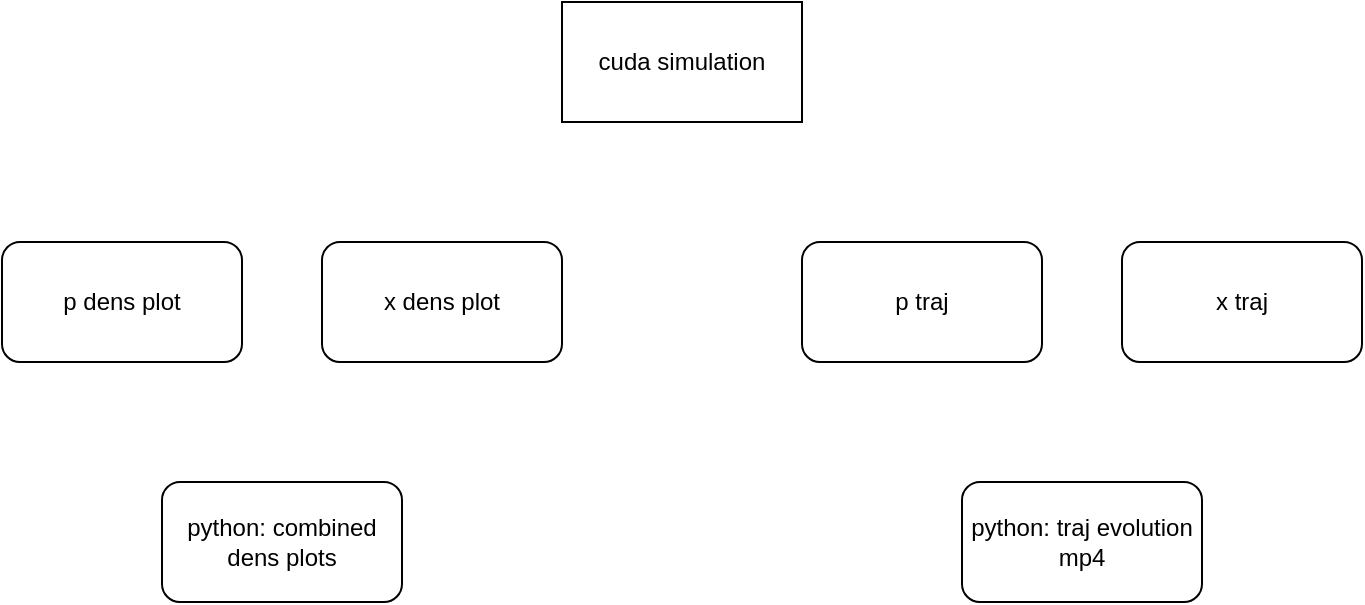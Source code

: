 <mxfile version="15.4.0" type="device"><diagram id="5gyA-7WvM6GoRZx_yjE0" name="Page-1"><mxGraphModel dx="1422" dy="816" grid="1" gridSize="10" guides="1" tooltips="1" connect="1" arrows="1" fold="1" page="1" pageScale="1" pageWidth="850" pageHeight="1100" math="0" shadow="0"><root><mxCell id="0"/><mxCell id="1" parent="0"/><mxCell id="5OlkXOT--_ESiZCwAjHm-1" value="cuda simulation" style="rounded=0;whiteSpace=wrap;html=1;" vertex="1" parent="1"><mxGeometry x="360" y="40" width="120" height="60" as="geometry"/></mxCell><mxCell id="5OlkXOT--_ESiZCwAjHm-2" value="x dens plot" style="rounded=1;whiteSpace=wrap;html=1;" vertex="1" parent="1"><mxGeometry x="240" y="160" width="120" height="60" as="geometry"/></mxCell><mxCell id="5OlkXOT--_ESiZCwAjHm-3" value="x traj" style="rounded=1;whiteSpace=wrap;html=1;" vertex="1" parent="1"><mxGeometry x="640" y="160" width="120" height="60" as="geometry"/></mxCell><mxCell id="5OlkXOT--_ESiZCwAjHm-4" value="p traj" style="rounded=1;whiteSpace=wrap;html=1;" vertex="1" parent="1"><mxGeometry x="480" y="160" width="120" height="60" as="geometry"/></mxCell><mxCell id="5OlkXOT--_ESiZCwAjHm-5" value="p dens plot" style="rounded=1;whiteSpace=wrap;html=1;" vertex="1" parent="1"><mxGeometry x="80" y="160" width="120" height="60" as="geometry"/></mxCell><mxCell id="5OlkXOT--_ESiZCwAjHm-6" value="python: combined dens plots" style="rounded=1;whiteSpace=wrap;html=1;" vertex="1" parent="1"><mxGeometry x="160" y="280" width="120" height="60" as="geometry"/></mxCell><mxCell id="5OlkXOT--_ESiZCwAjHm-7" value="python: traj evolution mp4" style="rounded=1;whiteSpace=wrap;html=1;" vertex="1" parent="1"><mxGeometry x="560" y="280" width="120" height="60" as="geometry"/></mxCell></root></mxGraphModel></diagram></mxfile>